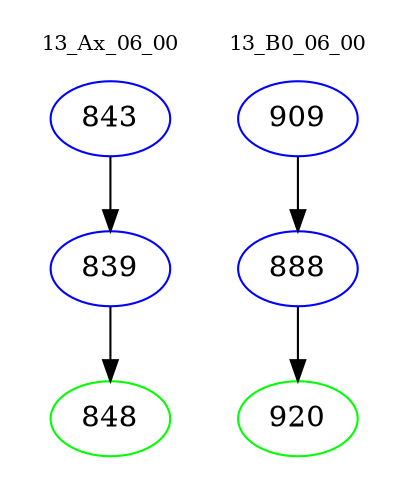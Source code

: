 digraph{
subgraph cluster_0 {
color = white
label = "13_Ax_06_00";
fontsize=10;
T0_843 [label="843", color="blue"]
T0_843 -> T0_839 [color="black"]
T0_839 [label="839", color="blue"]
T0_839 -> T0_848 [color="black"]
T0_848 [label="848", color="green"]
}
subgraph cluster_1 {
color = white
label = "13_B0_06_00";
fontsize=10;
T1_909 [label="909", color="blue"]
T1_909 -> T1_888 [color="black"]
T1_888 [label="888", color="blue"]
T1_888 -> T1_920 [color="black"]
T1_920 [label="920", color="green"]
}
}

